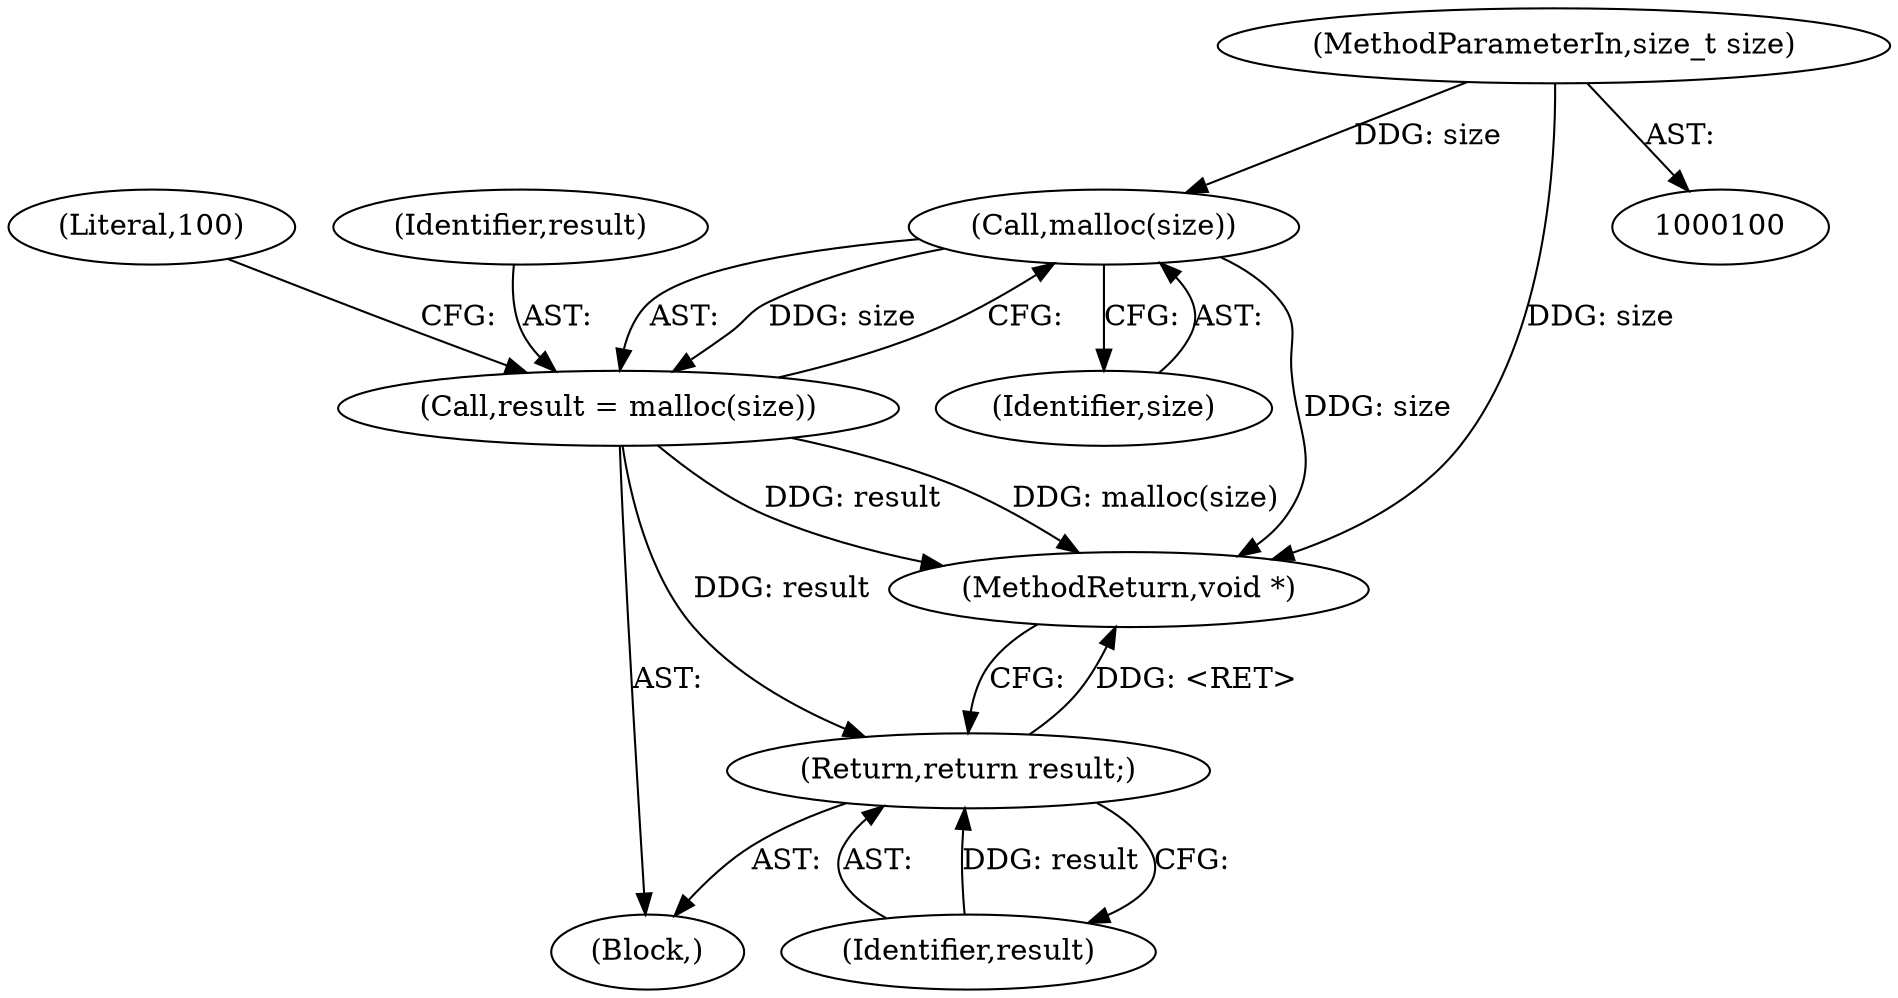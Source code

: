digraph "0_jasper_988f8365f7d8ad8073b6786e433d34c553ecf568@API" {
"1000111" [label="(Call,malloc(size))"];
"1000101" [label="(MethodParameterIn,size_t size)"];
"1000109" [label="(Call,result = malloc(size))"];
"1000120" [label="(Return,return result;)"];
"1000110" [label="(Identifier,result)"];
"1000114" [label="(Literal,100)"];
"1000109" [label="(Call,result = malloc(size))"];
"1000120" [label="(Return,return result;)"];
"1000102" [label="(Block,)"];
"1000121" [label="(Identifier,result)"];
"1000122" [label="(MethodReturn,void *)"];
"1000112" [label="(Identifier,size)"];
"1000101" [label="(MethodParameterIn,size_t size)"];
"1000111" [label="(Call,malloc(size))"];
"1000111" -> "1000109"  [label="AST: "];
"1000111" -> "1000112"  [label="CFG: "];
"1000112" -> "1000111"  [label="AST: "];
"1000109" -> "1000111"  [label="CFG: "];
"1000111" -> "1000122"  [label="DDG: size"];
"1000111" -> "1000109"  [label="DDG: size"];
"1000101" -> "1000111"  [label="DDG: size"];
"1000101" -> "1000100"  [label="AST: "];
"1000101" -> "1000122"  [label="DDG: size"];
"1000109" -> "1000102"  [label="AST: "];
"1000110" -> "1000109"  [label="AST: "];
"1000114" -> "1000109"  [label="CFG: "];
"1000109" -> "1000122"  [label="DDG: malloc(size)"];
"1000109" -> "1000122"  [label="DDG: result"];
"1000109" -> "1000120"  [label="DDG: result"];
"1000120" -> "1000102"  [label="AST: "];
"1000120" -> "1000121"  [label="CFG: "];
"1000121" -> "1000120"  [label="AST: "];
"1000122" -> "1000120"  [label="CFG: "];
"1000120" -> "1000122"  [label="DDG: <RET>"];
"1000121" -> "1000120"  [label="DDG: result"];
}
